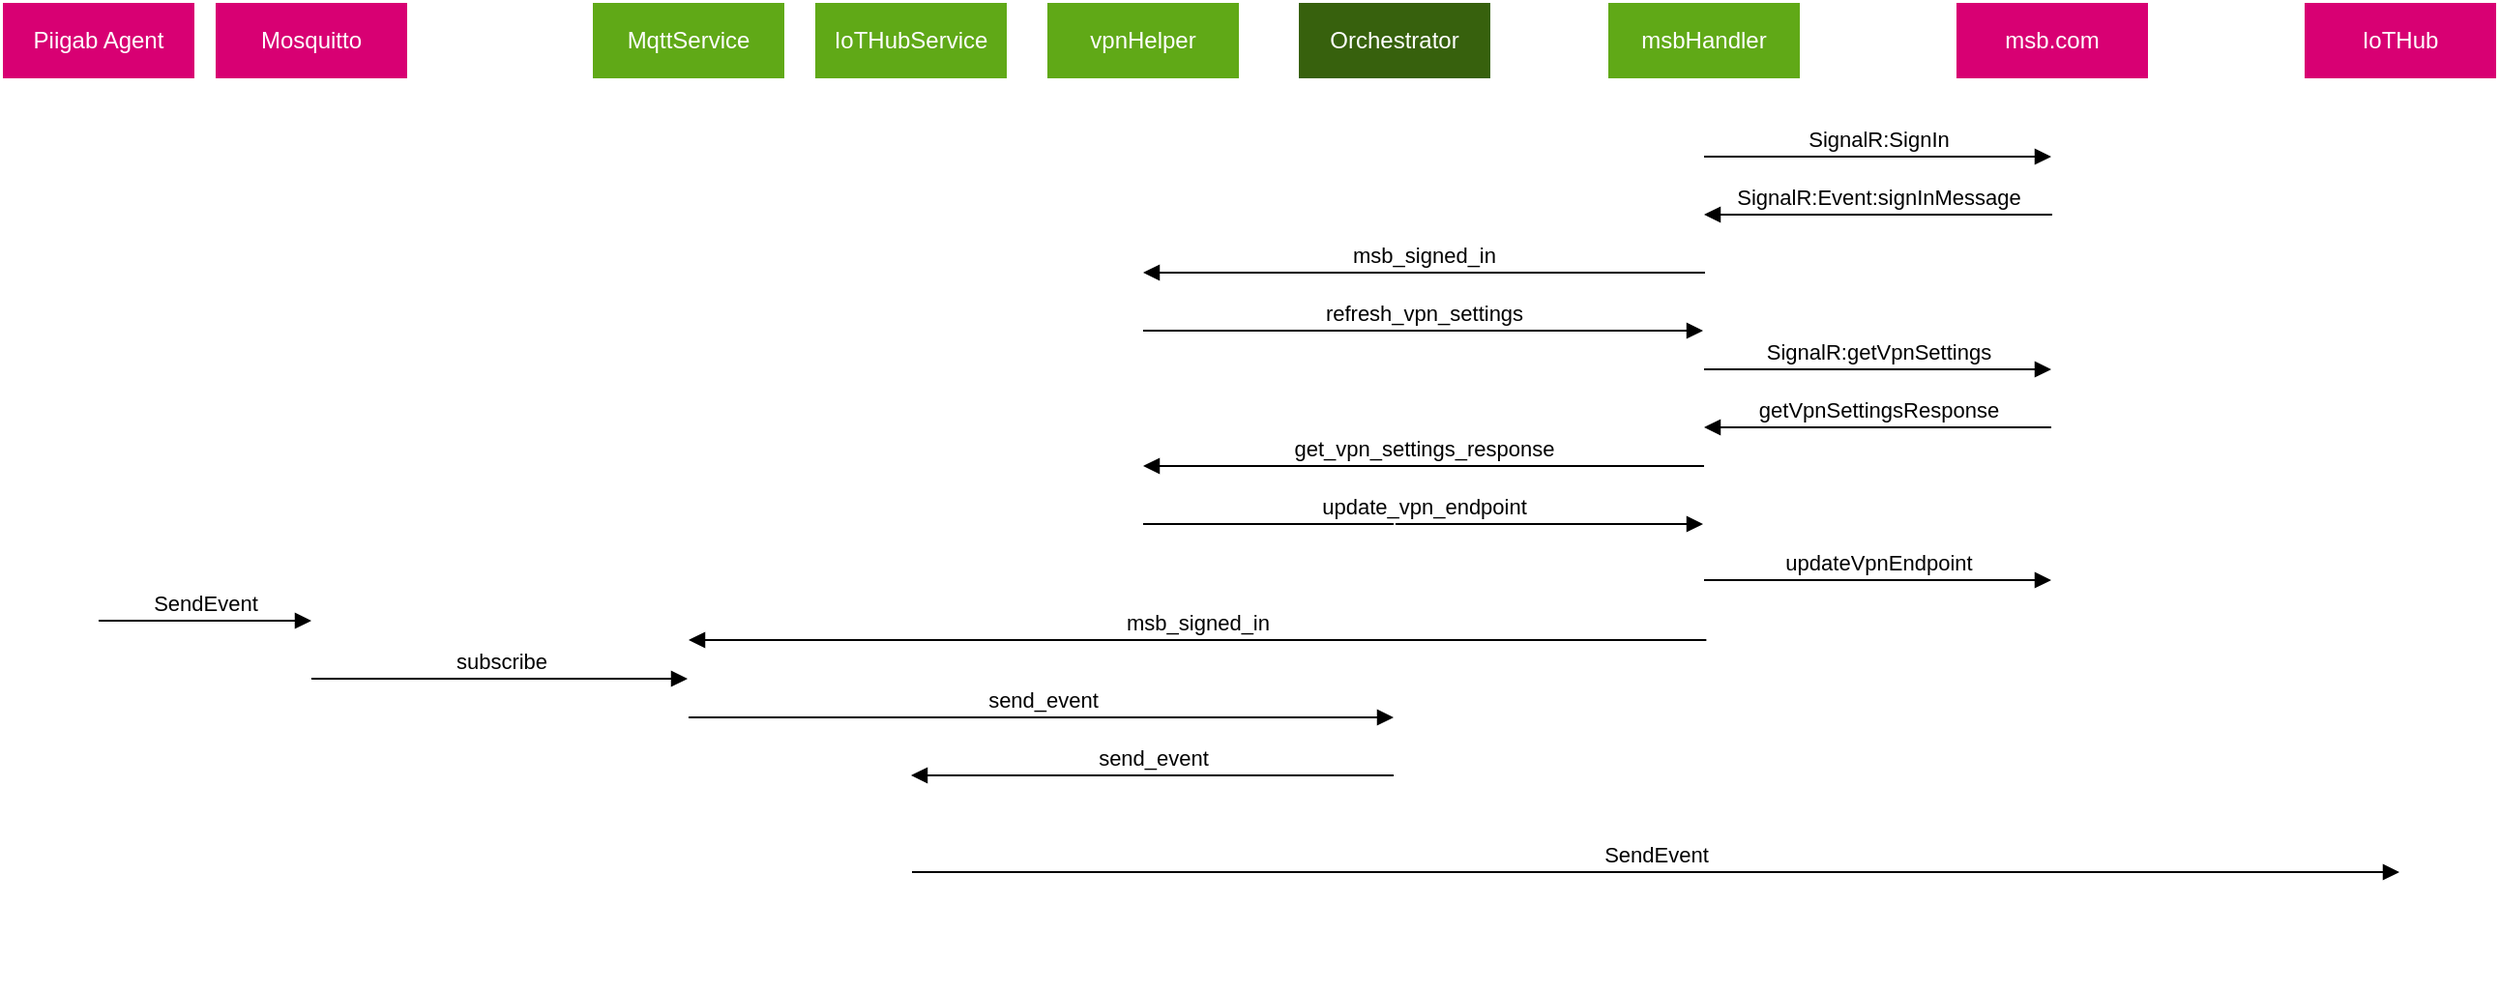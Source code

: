 <mxfile>
    <diagram id="NwyFhuL-EIjybWBtbaD6" name="Page-1">
        <mxGraphModel dx="1374" dy="782" grid="1" gridSize="10" guides="1" tooltips="1" connect="1" arrows="1" fold="1" page="1" pageScale="1" pageWidth="850" pageHeight="1100" math="0" shadow="0">
            <root>
                <mxCell id="0"/>
                <mxCell id="1" parent="0"/>
                <mxCell id="FWIX3E3DMyYJrpk60eax-1" value="vpnHelper" style="shape=umlLifeline;perimeter=lifelinePerimeter;whiteSpace=wrap;html=1;container=1;collapsible=0;recursiveResize=0;outlineConnect=0;strokeColor=#FFFFFF;fillColor=#60a917;fontColor=#ffffff;" parent="1" vertex="1">
                    <mxGeometry x="560" y="210" width="100" height="300" as="geometry"/>
                </mxCell>
                <mxCell id="FWIX3E3DMyYJrpk60eax-14" value="update_vpn_endpoint" style="html=1;verticalAlign=bottom;endArrow=block;rounded=0;" parent="FWIX3E3DMyYJrpk60eax-1" target="FWIX3E3DMyYJrpk60eax-2" edge="1">
                    <mxGeometry width="80" relative="1" as="geometry">
                        <mxPoint x="50" y="270" as="sourcePoint"/>
                        <mxPoint x="130" y="270" as="targetPoint"/>
                    </mxGeometry>
                </mxCell>
                <mxCell id="FWIX3E3DMyYJrpk60eax-2" value="msbHandler" style="shape=umlLifeline;perimeter=lifelinePerimeter;whiteSpace=wrap;html=1;container=1;collapsible=0;recursiveResize=0;outlineConnect=0;strokeColor=#FFFFFF;fillColor=#60a917;fontColor=#ffffff;" parent="1" vertex="1">
                    <mxGeometry x="850" y="210" width="100" height="400" as="geometry"/>
                </mxCell>
                <mxCell id="FWIX3E3DMyYJrpk60eax-11" value="SignalR:getVpnSettings" style="html=1;verticalAlign=bottom;endArrow=block;rounded=0;" parent="FWIX3E3DMyYJrpk60eax-2" target="FWIX3E3DMyYJrpk60eax-3" edge="1">
                    <mxGeometry width="80" relative="1" as="geometry">
                        <mxPoint x="50" y="190" as="sourcePoint"/>
                        <mxPoint x="130" y="190" as="targetPoint"/>
                    </mxGeometry>
                </mxCell>
                <mxCell id="FWIX3E3DMyYJrpk60eax-15" value="updateVpnEndpoint" style="html=1;verticalAlign=bottom;endArrow=block;rounded=0;" parent="FWIX3E3DMyYJrpk60eax-2" target="FWIX3E3DMyYJrpk60eax-3" edge="1">
                    <mxGeometry width="80" relative="1" as="geometry">
                        <mxPoint x="50" y="299" as="sourcePoint"/>
                        <mxPoint x="130" y="299" as="targetPoint"/>
                    </mxGeometry>
                </mxCell>
                <mxCell id="FWIX3E3DMyYJrpk60eax-3" value="msb.com" style="shape=umlLifeline;perimeter=lifelinePerimeter;whiteSpace=wrap;html=1;container=1;collapsible=0;recursiveResize=0;outlineConnect=0;fillColor=#d80073;fontColor=#ffffff;strokeColor=#FFFFFF;" parent="1" vertex="1">
                    <mxGeometry x="1030" y="210" width="100" height="300" as="geometry"/>
                </mxCell>
                <mxCell id="FWIX3E3DMyYJrpk60eax-6" value="SignalR:Event:signInMessage" style="html=1;verticalAlign=bottom;endArrow=block;rounded=0;" parent="FWIX3E3DMyYJrpk60eax-3" target="FWIX3E3DMyYJrpk60eax-2" edge="1">
                    <mxGeometry width="80" relative="1" as="geometry">
                        <mxPoint x="50" y="110" as="sourcePoint"/>
                        <mxPoint x="229.5" y="110" as="targetPoint"/>
                    </mxGeometry>
                </mxCell>
                <mxCell id="FWIX3E3DMyYJrpk60eax-5" value="SignalR:SignIn" style="html=1;verticalAlign=bottom;endArrow=block;rounded=0;" parent="1" target="FWIX3E3DMyYJrpk60eax-3" edge="1">
                    <mxGeometry width="80" relative="1" as="geometry">
                        <mxPoint x="900" y="290" as="sourcePoint"/>
                        <mxPoint x="980" y="290" as="targetPoint"/>
                    </mxGeometry>
                </mxCell>
                <mxCell id="FWIX3E3DMyYJrpk60eax-8" value="Orchestrator" style="shape=umlLifeline;perimeter=lifelinePerimeter;whiteSpace=wrap;html=1;container=1;collapsible=0;recursiveResize=0;outlineConnect=0;strokeColor=#FFFFFF;fillColor=#37610D;fontColor=#ffffff;" parent="1" vertex="1">
                    <mxGeometry x="690" y="210" width="100" height="410" as="geometry"/>
                </mxCell>
                <mxCell id="FWIX3E3DMyYJrpk60eax-9" value="msb_signed_in" style="html=1;verticalAlign=bottom;endArrow=block;rounded=0;" parent="FWIX3E3DMyYJrpk60eax-8" target="FWIX3E3DMyYJrpk60eax-1" edge="1">
                    <mxGeometry width="80" relative="1" as="geometry">
                        <mxPoint x="210.5" y="140" as="sourcePoint"/>
                        <mxPoint x="30" y="140" as="targetPoint"/>
                    </mxGeometry>
                </mxCell>
                <mxCell id="FWIX3E3DMyYJrpk60eax-10" value="refresh_vpn_settings" style="html=1;verticalAlign=bottom;endArrow=block;rounded=0;" parent="1" source="FWIX3E3DMyYJrpk60eax-1" target="FWIX3E3DMyYJrpk60eax-2" edge="1">
                    <mxGeometry width="80" relative="1" as="geometry">
                        <mxPoint x="580" y="380" as="sourcePoint"/>
                        <mxPoint x="660" y="380" as="targetPoint"/>
                        <Array as="points">
                            <mxPoint x="610" y="380"/>
                        </Array>
                    </mxGeometry>
                </mxCell>
                <mxCell id="FWIX3E3DMyYJrpk60eax-12" value="getVpnSettingsResponse" style="html=1;verticalAlign=bottom;endArrow=block;rounded=0;" parent="1" source="FWIX3E3DMyYJrpk60eax-3" edge="1">
                    <mxGeometry width="80" relative="1" as="geometry">
                        <mxPoint x="1060" y="450" as="sourcePoint"/>
                        <mxPoint x="900" y="430" as="targetPoint"/>
                    </mxGeometry>
                </mxCell>
                <mxCell id="FWIX3E3DMyYJrpk60eax-13" value="get_vpn_settings_response" style="html=1;verticalAlign=bottom;endArrow=block;rounded=0;" parent="1" target="FWIX3E3DMyYJrpk60eax-1" edge="1">
                    <mxGeometry width="80" relative="1" as="geometry">
                        <mxPoint x="900" y="450" as="sourcePoint"/>
                        <mxPoint x="810" y="450" as="targetPoint"/>
                        <Array as="points">
                            <mxPoint x="830" y="450"/>
                        </Array>
                    </mxGeometry>
                </mxCell>
                <mxCell id="FWIX3E3DMyYJrpk60eax-16" value="Piigab Agent" style="shape=umlLifeline;perimeter=lifelinePerimeter;whiteSpace=wrap;html=1;container=1;collapsible=0;recursiveResize=0;outlineConnect=0;fillColor=#d80073;fontColor=#ffffff;strokeColor=#FFFFFF;" parent="1" vertex="1">
                    <mxGeometry x="20" y="210" width="100" height="510" as="geometry"/>
                </mxCell>
                <mxCell id="FWIX3E3DMyYJrpk60eax-17" value="IoTHub" style="shape=umlLifeline;perimeter=lifelinePerimeter;whiteSpace=wrap;html=1;container=1;collapsible=0;recursiveResize=0;outlineConnect=0;fillColor=#d80073;fontColor=#ffffff;strokeColor=#FFFFFF;" parent="1" vertex="1">
                    <mxGeometry x="1210" y="210" width="100" height="510" as="geometry"/>
                </mxCell>
                <mxCell id="FWIX3E3DMyYJrpk60eax-18" value="SendEvent" style="html=1;verticalAlign=bottom;endArrow=block;rounded=0;" parent="1" source="FWIX3E3DMyYJrpk60eax-16" target="FWIX3E3DMyYJrpk60eax-21" edge="1">
                    <mxGeometry width="80" relative="1" as="geometry">
                        <mxPoint x="150" y="530" as="sourcePoint"/>
                        <mxPoint x="1260" y="520" as="targetPoint"/>
                        <Array as="points">
                            <mxPoint x="180" y="530"/>
                        </Array>
                    </mxGeometry>
                </mxCell>
                <mxCell id="FWIX3E3DMyYJrpk60eax-19" value="MqttService" style="shape=umlLifeline;perimeter=lifelinePerimeter;whiteSpace=wrap;html=1;container=1;collapsible=0;recursiveResize=0;outlineConnect=0;strokeColor=#FFFFFF;fillColor=#60a917;fontColor=#ffffff;" parent="1" vertex="1">
                    <mxGeometry x="325" y="210" width="100" height="510" as="geometry"/>
                </mxCell>
                <mxCell id="FWIX3E3DMyYJrpk60eax-20" value="SendEvent" style="html=1;verticalAlign=bottom;endArrow=block;rounded=0;" parent="1" target="FWIX3E3DMyYJrpk60eax-17" edge="1" source="2">
                    <mxGeometry width="80" relative="1" as="geometry">
                        <mxPoint x="425" y="560" as="sourcePoint"/>
                        <mxPoint x="699.5" y="560" as="targetPoint"/>
                        <Array as="points">
                            <mxPoint x="570" y="660"/>
                            <mxPoint x="640" y="660"/>
                        </Array>
                    </mxGeometry>
                </mxCell>
                <mxCell id="FWIX3E3DMyYJrpk60eax-21" value="Mosquitto" style="shape=umlLifeline;perimeter=lifelinePerimeter;whiteSpace=wrap;html=1;container=1;collapsible=0;recursiveResize=0;outlineConnect=0;fillColor=#d80073;fontColor=#ffffff;strokeColor=#FFFFFF;" parent="1" vertex="1">
                    <mxGeometry x="130" y="210" width="100" height="510" as="geometry"/>
                </mxCell>
                <mxCell id="FWIX3E3DMyYJrpk60eax-23" value="subscribe" style="html=1;verticalAlign=bottom;endArrow=block;rounded=0;" parent="1" target="FWIX3E3DMyYJrpk60eax-19" edge="1" source="FWIX3E3DMyYJrpk60eax-21">
                    <mxGeometry width="80" relative="1" as="geometry">
                        <mxPoint x="290" y="510" as="sourcePoint"/>
                        <mxPoint x="370" y="550" as="targetPoint"/>
                        <Array as="points">
                            <mxPoint x="330" y="560"/>
                        </Array>
                    </mxGeometry>
                </mxCell>
                <mxCell id="2" value="IoTHubService" style="shape=umlLifeline;perimeter=lifelinePerimeter;whiteSpace=wrap;html=1;container=1;collapsible=0;recursiveResize=0;outlineConnect=0;strokeColor=#FFFFFF;fillColor=#60a917;fontColor=#ffffff;" vertex="1" parent="1">
                    <mxGeometry x="440" y="210" width="100" height="510" as="geometry"/>
                </mxCell>
                <mxCell id="5" value="send_event" style="html=1;verticalAlign=bottom;endArrow=block;rounded=0;" edge="1" parent="2" source="FWIX3E3DMyYJrpk60eax-8">
                    <mxGeometry width="80" relative="1" as="geometry">
                        <mxPoint x="220" y="400" as="sourcePoint"/>
                        <mxPoint x="50" y="400" as="targetPoint"/>
                    </mxGeometry>
                </mxCell>
                <mxCell id="3" value="send_event" style="html=1;verticalAlign=bottom;endArrow=block;rounded=0;" edge="1" parent="1" source="FWIX3E3DMyYJrpk60eax-19" target="FWIX3E3DMyYJrpk60eax-8">
                    <mxGeometry width="80" relative="1" as="geometry">
                        <mxPoint x="380.0" y="580" as="sourcePoint"/>
                        <mxPoint x="574.69" y="580" as="targetPoint"/>
                        <Array as="points">
                            <mxPoint x="530.19" y="580"/>
                        </Array>
                    </mxGeometry>
                </mxCell>
                <mxCell id="6" value="msb_signed_in" style="html=1;verticalAlign=bottom;endArrow=block;rounded=0;" edge="1" parent="1" target="FWIX3E3DMyYJrpk60eax-19">
                    <mxGeometry width="80" relative="1" as="geometry">
                        <mxPoint x="901.18" y="540" as="sourcePoint"/>
                        <mxPoint x="610.004" y="540" as="targetPoint"/>
                    </mxGeometry>
                </mxCell>
            </root>
        </mxGraphModel>
    </diagram>
</mxfile>